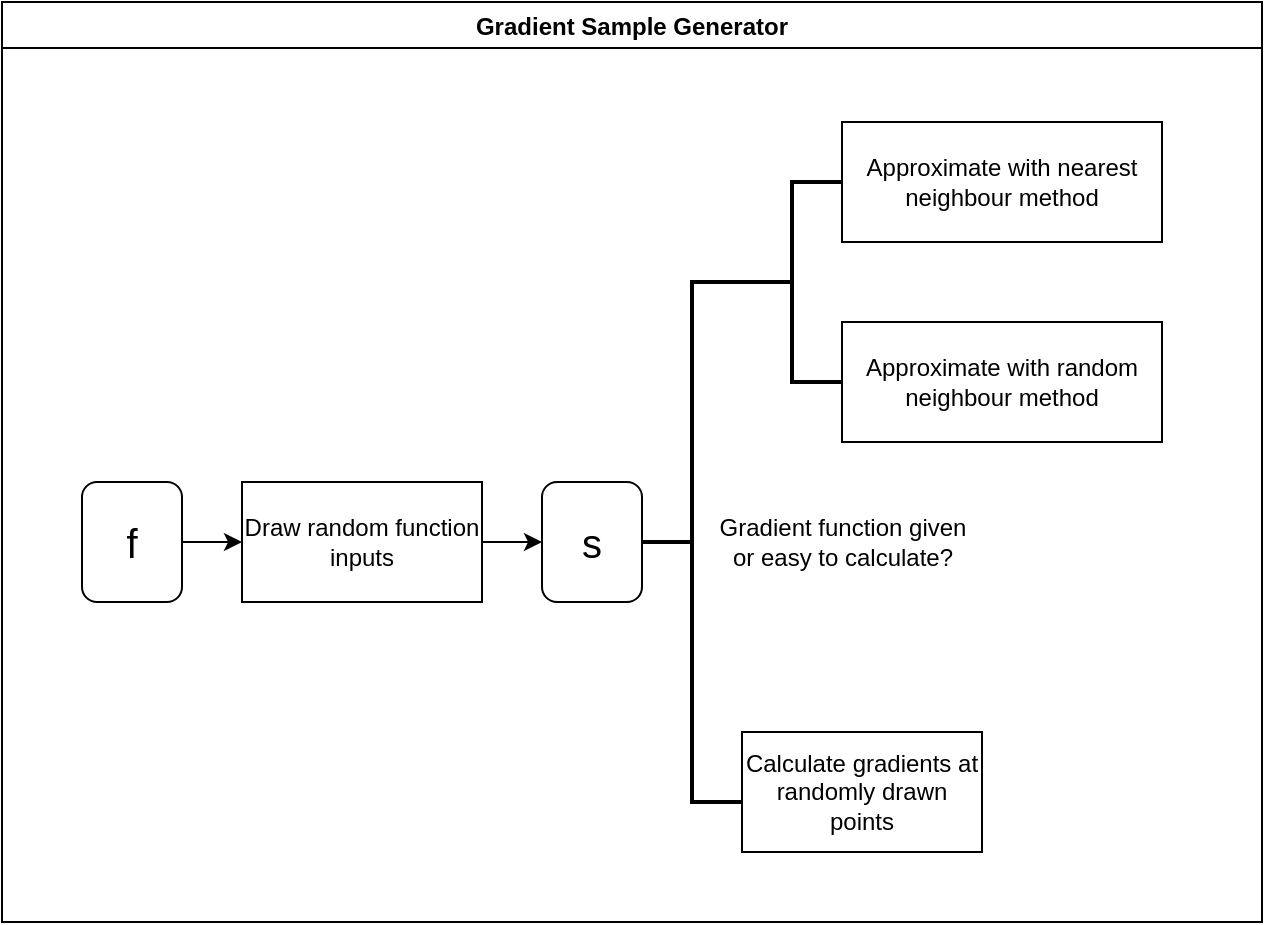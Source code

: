 <mxfile version="14.6.10"><diagram id="cPT1fTctujHGfqgeKOZ6" name="Page-1"><mxGraphModel dx="1422" dy="763" grid="1" gridSize="10" guides="1" tooltips="1" connect="1" arrows="1" fold="1" page="1" pageScale="1" pageWidth="827" pageHeight="1169" math="0" shadow="0"><root><mxCell id="0"/><mxCell id="1" parent="0"/><mxCell id="d46qE7fDB24s6dM6tEar-13" value="Gradient Sample Generator" style="swimlane;" vertex="1" parent="1"><mxGeometry x="70" y="230" width="630" height="460" as="geometry"/></mxCell><mxCell id="d46qE7fDB24s6dM6tEar-30" style="edgeStyle=orthogonalEdgeStyle;rounded=0;orthogonalLoop=1;jettySize=auto;html=1;entryX=0;entryY=0.5;entryDx=0;entryDy=0;" edge="1" parent="d46qE7fDB24s6dM6tEar-13" source="d46qE7fDB24s6dM6tEar-14" target="d46qE7fDB24s6dM6tEar-28"><mxGeometry relative="1" as="geometry"/></mxCell><mxCell id="d46qE7fDB24s6dM6tEar-14" value="&lt;font style=&quot;font-size: 20px&quot;&gt;f&lt;/font&gt;" style="rounded=1;whiteSpace=wrap;html=1;" vertex="1" parent="d46qE7fDB24s6dM6tEar-13"><mxGeometry x="40" y="240" width="50" height="60" as="geometry"/></mxCell><mxCell id="d46qE7fDB24s6dM6tEar-20" value="&lt;div&gt;Gradient function given&lt;/div&gt;&lt;div&gt;or easy to calculate?&lt;/div&gt;" style="text;html=1;align=center;verticalAlign=middle;resizable=0;points=[];autosize=1;strokeColor=none;" vertex="1" parent="d46qE7fDB24s6dM6tEar-13"><mxGeometry x="350" y="255" width="140" height="30" as="geometry"/></mxCell><mxCell id="d46qE7fDB24s6dM6tEar-21" value="" style="strokeWidth=2;html=1;shape=mxgraph.flowchart.annotation_2;align=left;labelPosition=right;pointerEvents=1;perimeterSpacing=0;" vertex="1" parent="d46qE7fDB24s6dM6tEar-13"><mxGeometry x="320" y="140" width="50" height="260" as="geometry"/></mxCell><mxCell id="d46qE7fDB24s6dM6tEar-23" value="Calculate gradients at randomly drawn points" style="rounded=0;whiteSpace=wrap;html=1;" vertex="1" parent="d46qE7fDB24s6dM6tEar-13"><mxGeometry x="370" y="365" width="120" height="60" as="geometry"/></mxCell><mxCell id="d46qE7fDB24s6dM6tEar-24" value="" style="strokeWidth=2;html=1;shape=mxgraph.flowchart.annotation_2;align=left;labelPosition=right;pointerEvents=1;sketch=0;" vertex="1" parent="d46qE7fDB24s6dM6tEar-13"><mxGeometry x="370" y="90" width="50" height="100" as="geometry"/></mxCell><mxCell id="d46qE7fDB24s6dM6tEar-26" value="Approximate with nearest neighbour method " style="rounded=0;whiteSpace=wrap;html=1;" vertex="1" parent="d46qE7fDB24s6dM6tEar-13"><mxGeometry x="420" y="60" width="160" height="60" as="geometry"/></mxCell><mxCell id="d46qE7fDB24s6dM6tEar-27" value="Approximate with random neighbour method " style="rounded=0;whiteSpace=wrap;html=1;" vertex="1" parent="d46qE7fDB24s6dM6tEar-13"><mxGeometry x="420" y="160" width="160" height="60" as="geometry"/></mxCell><mxCell id="d46qE7fDB24s6dM6tEar-31" style="edgeStyle=orthogonalEdgeStyle;rounded=0;orthogonalLoop=1;jettySize=auto;html=1;entryX=0;entryY=0.5;entryDx=0;entryDy=0;" edge="1" parent="d46qE7fDB24s6dM6tEar-13" source="d46qE7fDB24s6dM6tEar-28" target="d46qE7fDB24s6dM6tEar-29"><mxGeometry relative="1" as="geometry"/></mxCell><mxCell id="d46qE7fDB24s6dM6tEar-28" value="Draw random function inputs" style="rounded=0;whiteSpace=wrap;html=1;" vertex="1" parent="d46qE7fDB24s6dM6tEar-13"><mxGeometry x="120" y="240" width="120" height="60" as="geometry"/></mxCell><mxCell id="d46qE7fDB24s6dM6tEar-29" value="&lt;font style=&quot;font-size: 20px&quot;&gt;s&lt;/font&gt;" style="rounded=1;whiteSpace=wrap;html=1;" vertex="1" parent="d46qE7fDB24s6dM6tEar-13"><mxGeometry x="270" y="240" width="50" height="60" as="geometry"/></mxCell></root></mxGraphModel></diagram></mxfile>